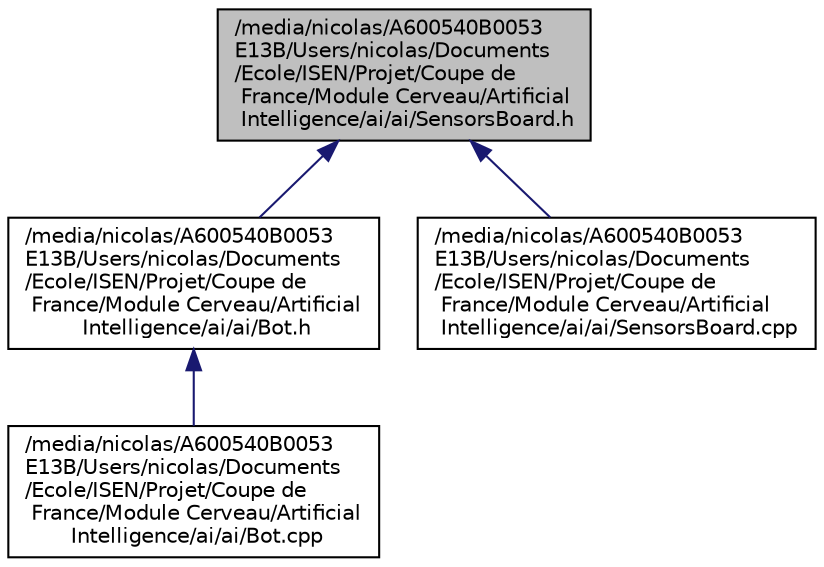 digraph "/media/nicolas/A600540B0053E13B/Users/nicolas/Documents/Ecole/ISEN/Projet/Coupe de France/Module Cerveau/Artificial Intelligence/ai/ai/SensorsBoard.h"
{
  edge [fontname="Helvetica",fontsize="10",labelfontname="Helvetica",labelfontsize="10"];
  node [fontname="Helvetica",fontsize="10",shape=record];
  Node1 [label="/media/nicolas/A600540B0053\lE13B/Users/nicolas/Documents\l/Ecole/ISEN/Projet/Coupe de\l France/Module Cerveau/Artificial\l Intelligence/ai/ai/SensorsBoard.h",height=0.2,width=0.4,color="black", fillcolor="grey75", style="filled" fontcolor="black"];
  Node1 -> Node2 [dir="back",color="midnightblue",fontsize="10",style="solid",fontname="Helvetica"];
  Node2 [label="/media/nicolas/A600540B0053\lE13B/Users/nicolas/Documents\l/Ecole/ISEN/Projet/Coupe de\l France/Module Cerveau/Artificial\l Intelligence/ai/ai/Bot.h",height=0.2,width=0.4,color="black", fillcolor="white", style="filled",URL="$_bot_8h.html",tooltip="classe robot "];
  Node2 -> Node3 [dir="back",color="midnightblue",fontsize="10",style="solid",fontname="Helvetica"];
  Node3 [label="/media/nicolas/A600540B0053\lE13B/Users/nicolas/Documents\l/Ecole/ISEN/Projet/Coupe de\l France/Module Cerveau/Artificial\l Intelligence/ai/ai/Bot.cpp",height=0.2,width=0.4,color="black", fillcolor="white", style="filled",URL="$_bot_8cpp.html",tooltip="classe robot "];
  Node1 -> Node4 [dir="back",color="midnightblue",fontsize="10",style="solid",fontname="Helvetica"];
  Node4 [label="/media/nicolas/A600540B0053\lE13B/Users/nicolas/Documents\l/Ecole/ISEN/Projet/Coupe de\l France/Module Cerveau/Artificial\l Intelligence/ai/ai/SensorsBoard.cpp",height=0.2,width=0.4,color="black", fillcolor="white", style="filled",URL="$_sensors_board_8cpp.html",tooltip="classe carte capteurs "];
}

